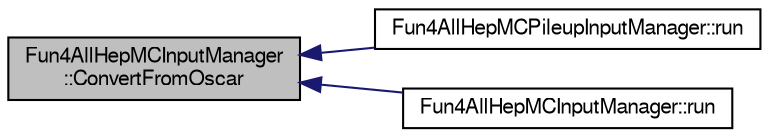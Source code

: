 digraph "Fun4AllHepMCInputManager::ConvertFromOscar"
{
  bgcolor="transparent";
  edge [fontname="FreeSans",fontsize="10",labelfontname="FreeSans",labelfontsize="10"];
  node [fontname="FreeSans",fontsize="10",shape=record];
  rankdir="LR";
  Node1 [label="Fun4AllHepMCInputManager\l::ConvertFromOscar",height=0.2,width=0.4,color="black", fillcolor="grey75", style="filled" fontcolor="black"];
  Node1 -> Node2 [dir="back",color="midnightblue",fontsize="10",style="solid",fontname="FreeSans"];
  Node2 [label="Fun4AllHepMCPileupInputManager::run",height=0.2,width=0.4,color="black",URL="$de/d99/classFun4AllHepMCPileupInputManager.html#a81bf2b69c3c4d3aae0aadebafe1c2c2e"];
  Node1 -> Node3 [dir="back",color="midnightblue",fontsize="10",style="solid",fontname="FreeSans"];
  Node3 [label="Fun4AllHepMCInputManager::run",height=0.2,width=0.4,color="black",URL="$d6/d6f/classFun4AllHepMCInputManager.html#ab6c80a8ee0701bfff5eee3ec3623015c"];
}
